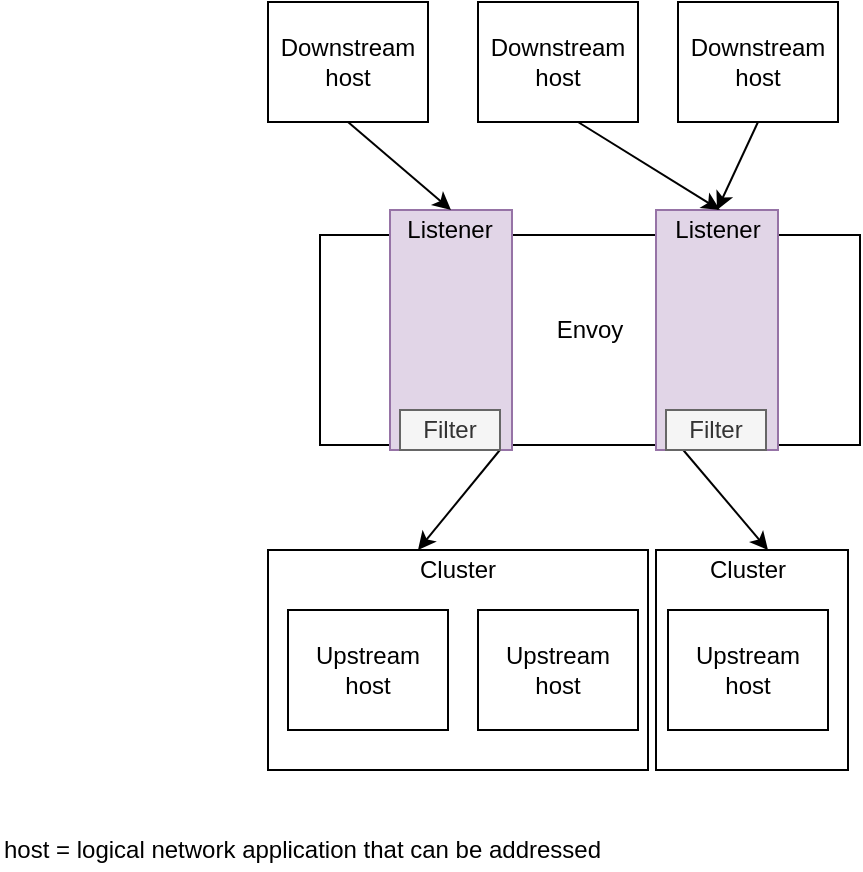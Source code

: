<mxfile version="13.1.2"><diagram id="wWQp0j45864-8xu4NJ0W" name="Page-1"><mxGraphModel dx="988" dy="577" grid="1" gridSize="10" guides="1" tooltips="1" connect="1" arrows="1" fold="1" page="1" pageScale="1" pageWidth="850" pageHeight="1100" math="0" shadow="0"><root><mxCell id="0"/><mxCell id="1" parent="0"/><mxCell id="lHq40ztbGqnV8VuUCEKW-41" value="" style="rounded=0;whiteSpace=wrap;html=1;" vertex="1" parent="1"><mxGeometry x="315" y="285" width="31" height="15" as="geometry"/></mxCell><mxCell id="lHq40ztbGqnV8VuUCEKW-18" value="" style="rounded=0;whiteSpace=wrap;html=1;" vertex="1" parent="1"><mxGeometry x="438" y="440" width="96" height="110" as="geometry"/></mxCell><mxCell id="lHq40ztbGqnV8VuUCEKW-6" value="" style="rounded=0;whiteSpace=wrap;html=1;" vertex="1" parent="1"><mxGeometry x="244" y="440" width="190" height="110" as="geometry"/></mxCell><mxCell id="lHq40ztbGqnV8VuUCEKW-1" value="" style="rounded=0;whiteSpace=wrap;html=1;" vertex="1" parent="1"><mxGeometry x="270" y="282.5" width="270" height="105" as="geometry"/></mxCell><mxCell id="lHq40ztbGqnV8VuUCEKW-2" value="Envoy" style="text;html=1;strokeColor=none;fillColor=none;align=center;verticalAlign=middle;whiteSpace=wrap;rounded=0;" vertex="1" parent="1"><mxGeometry x="385" y="320" width="40" height="20" as="geometry"/></mxCell><mxCell id="lHq40ztbGqnV8VuUCEKW-3" value="" style="rounded=0;whiteSpace=wrap;html=1;" vertex="1" parent="1"><mxGeometry x="254" y="470" width="80" height="60" as="geometry"/></mxCell><mxCell id="lHq40ztbGqnV8VuUCEKW-4" value="" style="rounded=0;whiteSpace=wrap;html=1;" vertex="1" parent="1"><mxGeometry x="349" y="470" width="80" height="60" as="geometry"/></mxCell><mxCell id="lHq40ztbGqnV8VuUCEKW-5" value="" style="rounded=0;whiteSpace=wrap;html=1;" vertex="1" parent="1"><mxGeometry x="444" y="470" width="80" height="60" as="geometry"/></mxCell><mxCell id="lHq40ztbGqnV8VuUCEKW-7" value="Upstream host" style="text;html=1;strokeColor=none;fillColor=none;align=center;verticalAlign=middle;whiteSpace=wrap;rounded=0;" vertex="1" parent="1"><mxGeometry x="274" y="490" width="40" height="20" as="geometry"/></mxCell><mxCell id="lHq40ztbGqnV8VuUCEKW-9" value="Upstream host" style="text;html=1;strokeColor=none;fillColor=none;align=center;verticalAlign=middle;whiteSpace=wrap;rounded=0;" vertex="1" parent="1"><mxGeometry x="369" y="490" width="40" height="20" as="geometry"/></mxCell><mxCell id="lHq40ztbGqnV8VuUCEKW-10" value="Upstream host" style="text;html=1;strokeColor=none;fillColor=none;align=center;verticalAlign=middle;whiteSpace=wrap;rounded=0;" vertex="1" parent="1"><mxGeometry x="464" y="490" width="40" height="20" as="geometry"/></mxCell><mxCell id="lHq40ztbGqnV8VuUCEKW-11" value="Cluster" style="text;html=1;strokeColor=none;fillColor=none;align=center;verticalAlign=middle;whiteSpace=wrap;rounded=0;" vertex="1" parent="1"><mxGeometry x="319" y="440" width="40" height="20" as="geometry"/></mxCell><mxCell id="lHq40ztbGqnV8VuUCEKW-12" value="" style="rounded=0;whiteSpace=wrap;html=1;" vertex="1" parent="1"><mxGeometry x="244" y="166" width="80" height="60" as="geometry"/></mxCell><mxCell id="lHq40ztbGqnV8VuUCEKW-13" value="" style="rounded=0;whiteSpace=wrap;html=1;" vertex="1" parent="1"><mxGeometry x="349" y="166" width="80" height="60" as="geometry"/></mxCell><mxCell id="lHq40ztbGqnV8VuUCEKW-14" value="" style="rounded=0;whiteSpace=wrap;html=1;" vertex="1" parent="1"><mxGeometry x="449" y="166" width="80" height="60" as="geometry"/></mxCell><mxCell id="lHq40ztbGqnV8VuUCEKW-15" value="Downstream host" style="text;html=1;strokeColor=none;fillColor=none;align=center;verticalAlign=middle;whiteSpace=wrap;rounded=0;" vertex="1" parent="1"><mxGeometry x="264" y="166" width="40" height="60" as="geometry"/></mxCell><mxCell id="lHq40ztbGqnV8VuUCEKW-16" value="Downstream host" style="text;html=1;strokeColor=none;fillColor=none;align=center;verticalAlign=middle;whiteSpace=wrap;rounded=0;" vertex="1" parent="1"><mxGeometry x="369" y="166" width="40" height="60" as="geometry"/></mxCell><mxCell id="lHq40ztbGqnV8VuUCEKW-17" value="Downstream host" style="text;html=1;strokeColor=none;fillColor=none;align=center;verticalAlign=middle;whiteSpace=wrap;rounded=0;" vertex="1" parent="1"><mxGeometry x="469" y="166" width="40" height="60" as="geometry"/></mxCell><mxCell id="lHq40ztbGqnV8VuUCEKW-19" value="Cluster" style="text;html=1;strokeColor=none;fillColor=none;align=center;verticalAlign=middle;whiteSpace=wrap;rounded=0;" vertex="1" parent="1"><mxGeometry x="464" y="440" width="40" height="20" as="geometry"/></mxCell><mxCell id="lHq40ztbGqnV8VuUCEKW-24" value="host = logical network application that can be addressed&amp;nbsp;" style="text;html=1;strokeColor=none;fillColor=none;align=left;verticalAlign=middle;whiteSpace=wrap;rounded=0;" vertex="1" parent="1"><mxGeometry x="110" y="580" width="390" height="20" as="geometry"/></mxCell><mxCell id="lHq40ztbGqnV8VuUCEKW-32" value="" style="endArrow=classic;html=1;entryX=0;entryY=0;entryDx=0;entryDy=0;" edge="1" parent="1" source="lHq40ztbGqnV8VuUCEKW-1" target="lHq40ztbGqnV8VuUCEKW-11"><mxGeometry width="50" height="50" relative="1" as="geometry"><mxPoint x="440" y="430" as="sourcePoint"/><mxPoint x="490" y="380" as="targetPoint"/></mxGeometry></mxCell><mxCell id="lHq40ztbGqnV8VuUCEKW-35" value="" style="endArrow=classic;html=1;entryX=0.75;entryY=0;entryDx=0;entryDy=0;" edge="1" parent="1" source="lHq40ztbGqnV8VuUCEKW-1" target="lHq40ztbGqnV8VuUCEKW-19"><mxGeometry width="50" height="50" relative="1" as="geometry"><mxPoint x="440" y="430" as="sourcePoint"/><mxPoint x="490" y="380" as="targetPoint"/></mxGeometry></mxCell><mxCell id="lHq40ztbGqnV8VuUCEKW-36" value="" style="rounded=0;whiteSpace=wrap;html=1;fillColor=#e1d5e7;strokeColor=#9673a6;" vertex="1" parent="1"><mxGeometry x="305" y="270" width="61" height="120" as="geometry"/></mxCell><mxCell id="lHq40ztbGqnV8VuUCEKW-43" value="Filter" style="rounded=0;whiteSpace=wrap;html=1;fillColor=#f5f5f5;strokeColor=#666666;fontColor=#333333;" vertex="1" parent="1"><mxGeometry x="310" y="370" width="50" height="20" as="geometry"/></mxCell><mxCell id="lHq40ztbGqnV8VuUCEKW-51" value="" style="rounded=0;whiteSpace=wrap;html=1;" vertex="1" parent="1"><mxGeometry x="448" y="285" width="31" height="15" as="geometry"/></mxCell><mxCell id="lHq40ztbGqnV8VuUCEKW-52" value="" style="rounded=0;whiteSpace=wrap;html=1;fillColor=#e1d5e7;strokeColor=#9673a6;" vertex="1" parent="1"><mxGeometry x="438" y="270" width="61" height="120" as="geometry"/></mxCell><mxCell id="lHq40ztbGqnV8VuUCEKW-53" value="Filter" style="rounded=0;whiteSpace=wrap;html=1;fillColor=#f5f5f5;strokeColor=#666666;fontColor=#333333;" vertex="1" parent="1"><mxGeometry x="443" y="370" width="50" height="20" as="geometry"/></mxCell><mxCell id="lHq40ztbGqnV8VuUCEKW-55" value="Listener" style="text;html=1;strokeColor=none;fillColor=none;align=center;verticalAlign=middle;whiteSpace=wrap;rounded=0;" vertex="1" parent="1"><mxGeometry x="315" y="270" width="40" height="20" as="geometry"/></mxCell><mxCell id="lHq40ztbGqnV8VuUCEKW-56" value="Listener" style="text;html=1;strokeColor=none;fillColor=none;align=center;verticalAlign=middle;whiteSpace=wrap;rounded=0;" vertex="1" parent="1"><mxGeometry x="448.5" y="270" width="40" height="20" as="geometry"/></mxCell><mxCell id="lHq40ztbGqnV8VuUCEKW-58" value="" style="endArrow=classic;html=1;exitX=0.5;exitY=1;exitDx=0;exitDy=0;entryX=0.5;entryY=0;entryDx=0;entryDy=0;" edge="1" parent="1" source="lHq40ztbGqnV8VuUCEKW-17" target="lHq40ztbGqnV8VuUCEKW-56"><mxGeometry width="50" height="50" relative="1" as="geometry"><mxPoint x="460" y="350" as="sourcePoint"/><mxPoint x="510" y="300" as="targetPoint"/></mxGeometry></mxCell><mxCell id="lHq40ztbGqnV8VuUCEKW-59" value="" style="endArrow=classic;html=1;exitX=0.75;exitY=1;exitDx=0;exitDy=0;" edge="1" parent="1" source="lHq40ztbGqnV8VuUCEKW-16"><mxGeometry width="50" height="50" relative="1" as="geometry"><mxPoint x="499" y="236" as="sourcePoint"/><mxPoint x="470" y="270" as="targetPoint"/></mxGeometry></mxCell><mxCell id="lHq40ztbGqnV8VuUCEKW-60" value="" style="endArrow=classic;html=1;exitX=0.5;exitY=1;exitDx=0;exitDy=0;entryX=0.5;entryY=0;entryDx=0;entryDy=0;" edge="1" parent="1" source="lHq40ztbGqnV8VuUCEKW-15" target="lHq40ztbGqnV8VuUCEKW-36"><mxGeometry width="50" height="50" relative="1" as="geometry"><mxPoint x="460" y="350" as="sourcePoint"/><mxPoint x="510" y="300" as="targetPoint"/></mxGeometry></mxCell></root></mxGraphModel></diagram></mxfile>